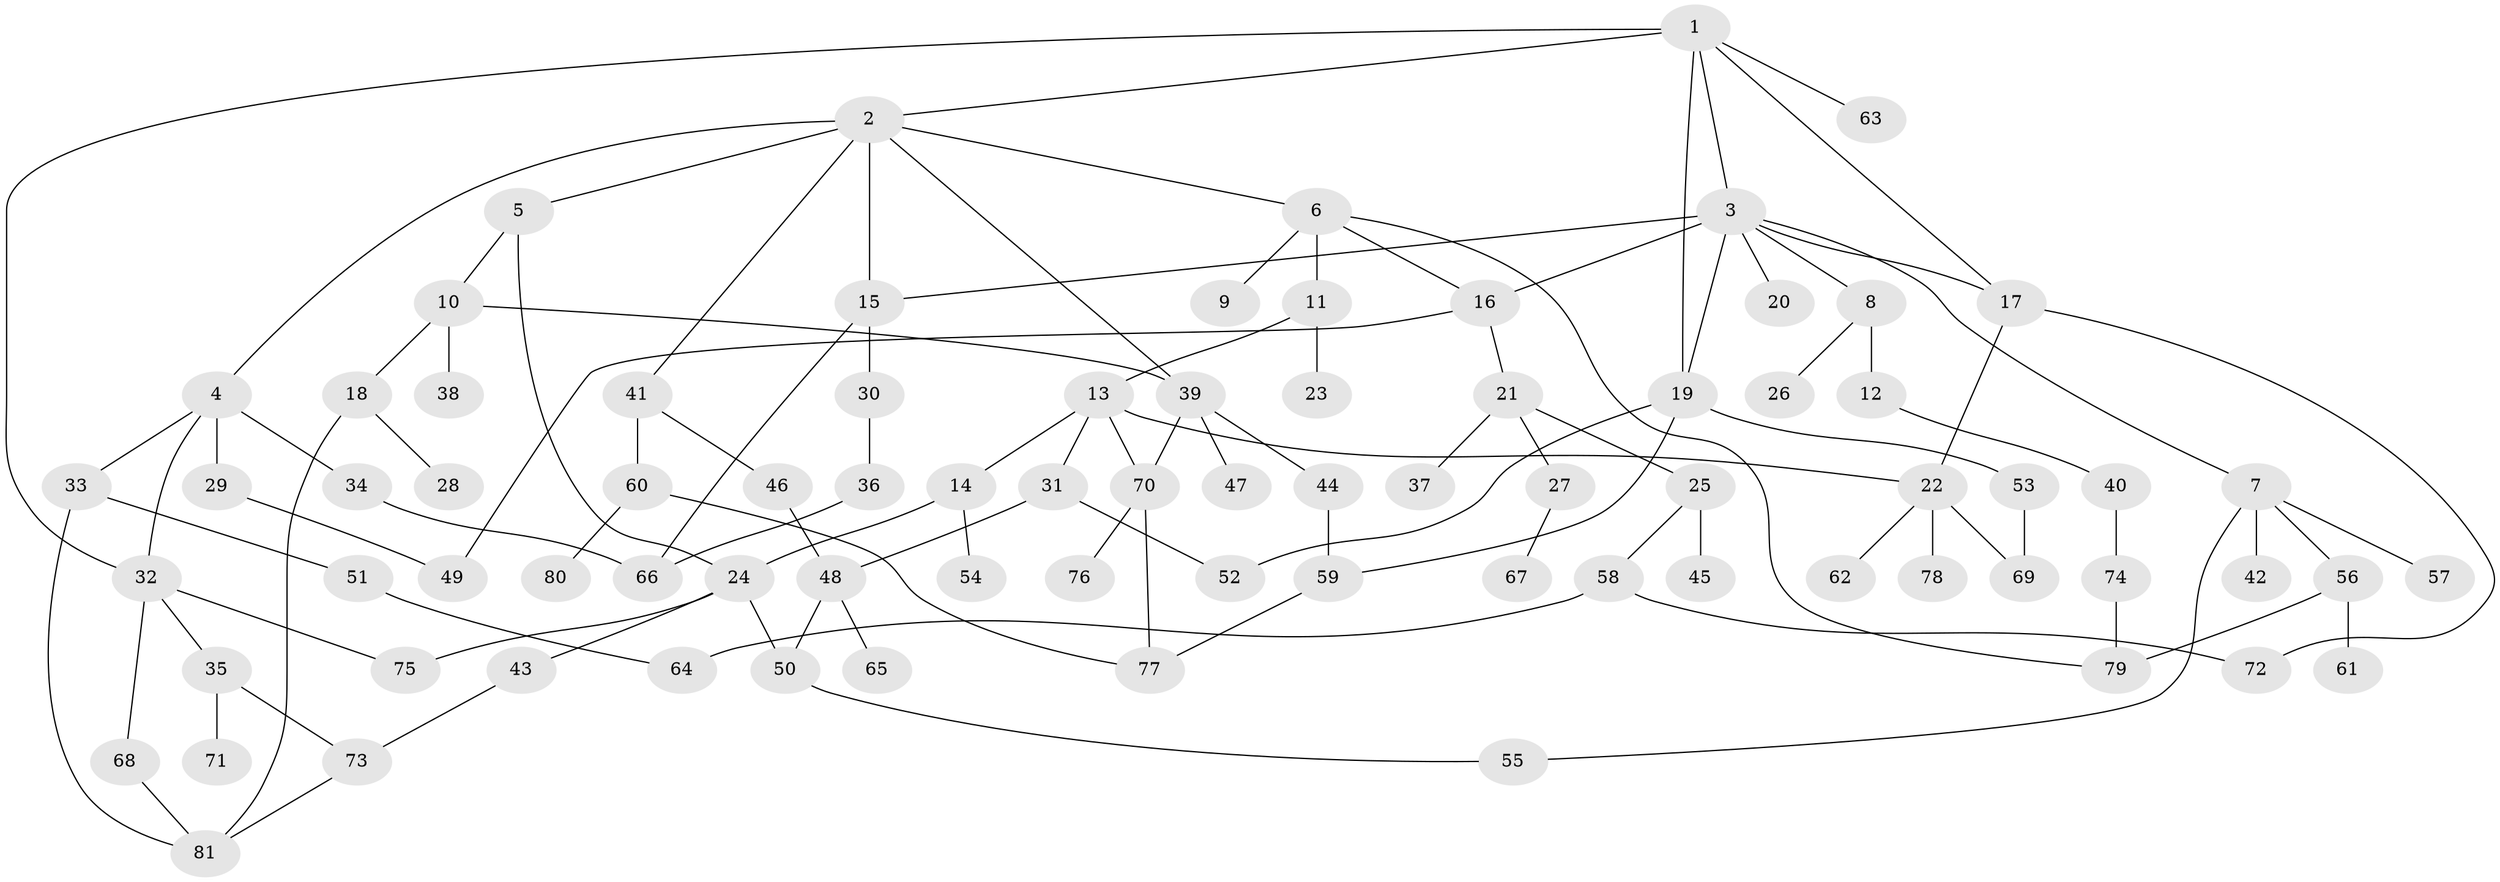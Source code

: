 // coarse degree distribution, {5: 0.125, 10: 0.017857142857142856, 11: 0.017857142857142856, 3: 0.16071428571428573, 6: 0.05357142857142857, 2: 0.2857142857142857, 1: 0.26785714285714285, 8: 0.017857142857142856, 4: 0.05357142857142857}
// Generated by graph-tools (version 1.1) at 2025/51/02/27/25 19:51:40]
// undirected, 81 vertices, 109 edges
graph export_dot {
graph [start="1"]
  node [color=gray90,style=filled];
  1;
  2;
  3;
  4;
  5;
  6;
  7;
  8;
  9;
  10;
  11;
  12;
  13;
  14;
  15;
  16;
  17;
  18;
  19;
  20;
  21;
  22;
  23;
  24;
  25;
  26;
  27;
  28;
  29;
  30;
  31;
  32;
  33;
  34;
  35;
  36;
  37;
  38;
  39;
  40;
  41;
  42;
  43;
  44;
  45;
  46;
  47;
  48;
  49;
  50;
  51;
  52;
  53;
  54;
  55;
  56;
  57;
  58;
  59;
  60;
  61;
  62;
  63;
  64;
  65;
  66;
  67;
  68;
  69;
  70;
  71;
  72;
  73;
  74;
  75;
  76;
  77;
  78;
  79;
  80;
  81;
  1 -- 2;
  1 -- 3;
  1 -- 19;
  1 -- 32;
  1 -- 63;
  1 -- 17;
  2 -- 4;
  2 -- 5;
  2 -- 6;
  2 -- 15;
  2 -- 41;
  2 -- 39;
  3 -- 7;
  3 -- 8;
  3 -- 17;
  3 -- 20;
  3 -- 16;
  3 -- 19;
  3 -- 15;
  4 -- 29;
  4 -- 33;
  4 -- 34;
  4 -- 32;
  5 -- 10;
  5 -- 24;
  6 -- 9;
  6 -- 11;
  6 -- 16;
  6 -- 79;
  7 -- 42;
  7 -- 55;
  7 -- 56;
  7 -- 57;
  8 -- 12;
  8 -- 26;
  10 -- 18;
  10 -- 38;
  10 -- 39;
  11 -- 13;
  11 -- 23;
  12 -- 40;
  13 -- 14;
  13 -- 22;
  13 -- 31;
  13 -- 70;
  14 -- 24;
  14 -- 54;
  15 -- 30;
  15 -- 66;
  16 -- 21;
  16 -- 49;
  17 -- 22;
  17 -- 72;
  18 -- 28;
  18 -- 81;
  19 -- 53;
  19 -- 59;
  19 -- 52;
  21 -- 25;
  21 -- 27;
  21 -- 37;
  22 -- 62;
  22 -- 78;
  22 -- 69;
  24 -- 43;
  24 -- 50;
  24 -- 75;
  25 -- 45;
  25 -- 58;
  27 -- 67;
  29 -- 49;
  30 -- 36;
  31 -- 52;
  31 -- 48;
  32 -- 35;
  32 -- 68;
  32 -- 75;
  33 -- 51;
  33 -- 81;
  34 -- 66;
  35 -- 71;
  35 -- 73;
  36 -- 66;
  39 -- 44;
  39 -- 47;
  39 -- 70;
  40 -- 74;
  41 -- 46;
  41 -- 60;
  43 -- 73;
  44 -- 59;
  46 -- 48;
  48 -- 65;
  48 -- 50;
  50 -- 55;
  51 -- 64;
  53 -- 69;
  56 -- 61;
  56 -- 79;
  58 -- 64;
  58 -- 72;
  59 -- 77;
  60 -- 77;
  60 -- 80;
  68 -- 81;
  70 -- 76;
  70 -- 77;
  73 -- 81;
  74 -- 79;
}
